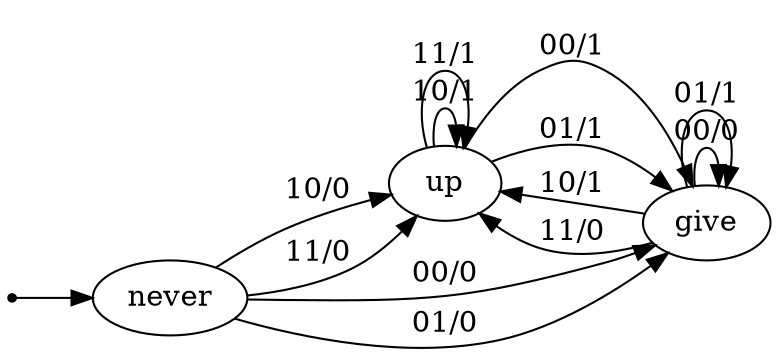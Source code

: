 digraph STG {
	rankdir=LR;

	INIT [shape=point];
	up [label="up"];
	give [label="give"];
	never [label="never"];

	INIT -> never
	up -> give [label="00/1"];
	up -> give [label="01/1"];
	up -> up [label="10/1"];
	up -> up [label="11/1"];
	give -> give [label="00/0"];
	give -> give [label="01/1"];
	give -> up [label="10/1"];
	give -> up [label="11/0"];
	never -> give [label="00/0"];
	never -> give [label="01/0"];
	never -> up [label="10/0"];
	never -> up [label="11/0"];
}
